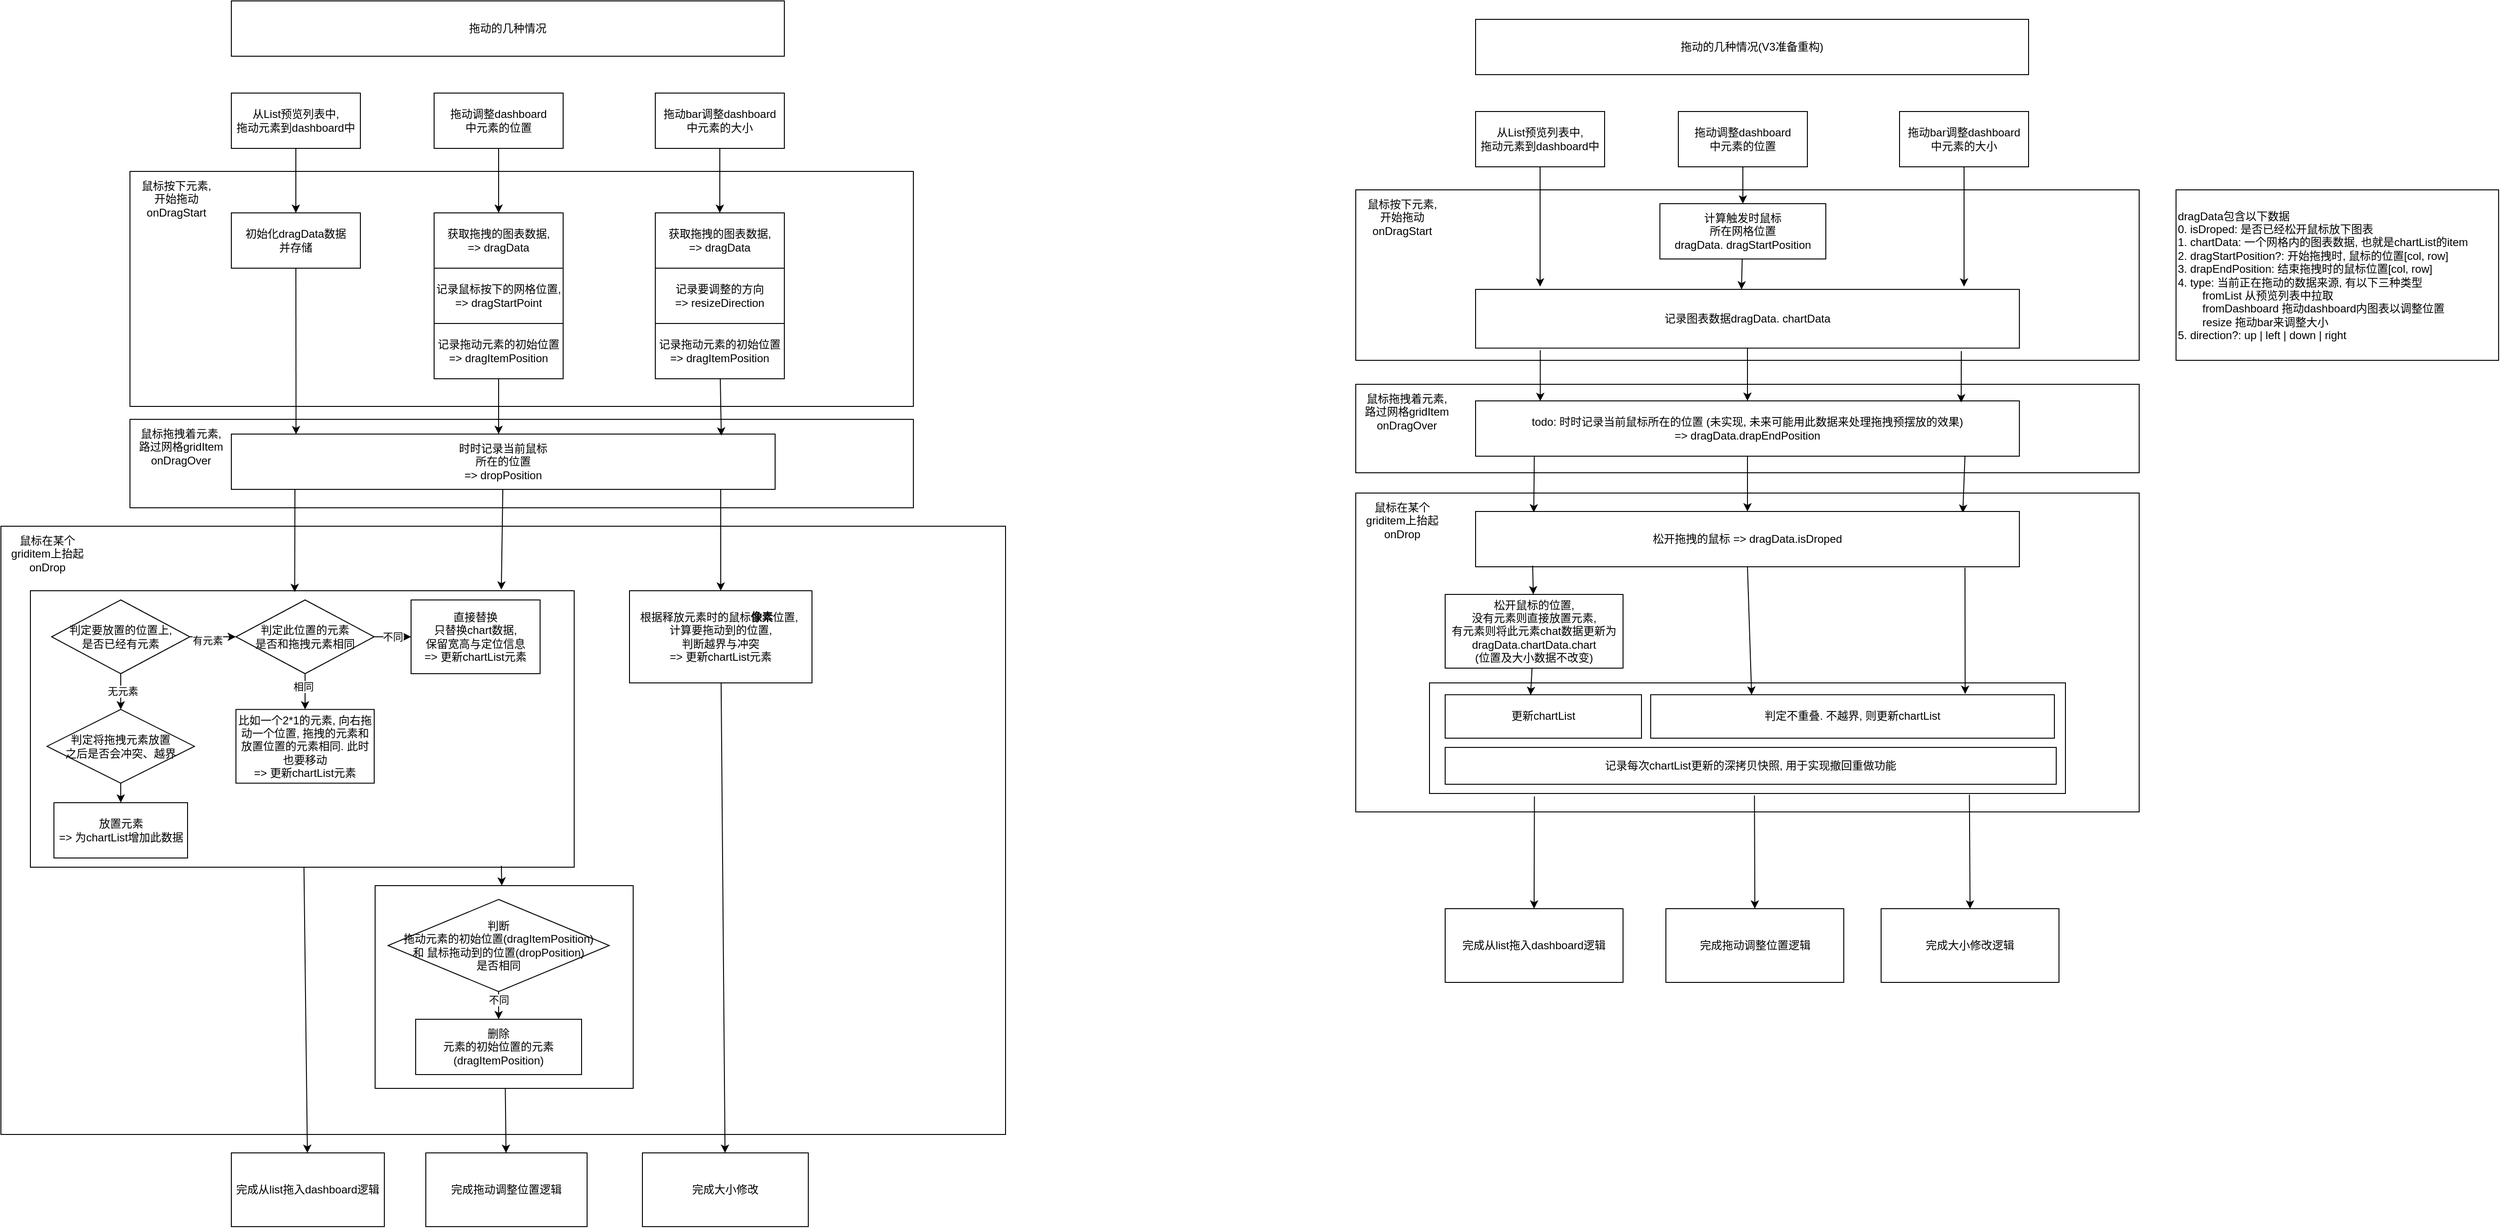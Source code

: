 <mxfile>
    <diagram id="EeSAo4yaw5Sp_afLqSVQ" name="第 1 页">
        <mxGraphModel dx="226" dy="653" grid="1" gridSize="10" guides="1" tooltips="1" connect="1" arrows="1" fold="1" page="1" pageScale="1" pageWidth="827" pageHeight="1169" math="0" shadow="0">
            <root>
                <mxCell id="0"/>
                <mxCell id="1" parent="0"/>
                <mxCell id="36" value="" style="rounded=0;whiteSpace=wrap;html=1;" parent="1" vertex="1">
                    <mxGeometry x="1020" y="810" width="1090" height="660" as="geometry"/>
                </mxCell>
                <mxCell id="90" value="" style="rounded=0;whiteSpace=wrap;html=1;" parent="1" vertex="1">
                    <mxGeometry x="1052" y="880" width="590" height="300" as="geometry"/>
                </mxCell>
                <mxCell id="5" value="拖动的几种情况" style="rounded=0;whiteSpace=wrap;html=1;" parent="1" vertex="1">
                    <mxGeometry x="1270" y="240" width="600" height="60" as="geometry"/>
                </mxCell>
                <mxCell id="6" value="从List预览列表中,&lt;br&gt;拖动元素到dashboard中" style="rounded=0;whiteSpace=wrap;html=1;" parent="1" vertex="1">
                    <mxGeometry x="1270" y="340" width="140" height="60" as="geometry"/>
                </mxCell>
                <mxCell id="7" value="拖动调整dashboard&lt;br&gt;中元素的位置" style="rounded=0;whiteSpace=wrap;html=1;" parent="1" vertex="1">
                    <mxGeometry x="1490" y="340" width="140" height="60" as="geometry"/>
                </mxCell>
                <mxCell id="8" value="&lt;div&gt;拖动bar调整dashboard&lt;/div&gt;&lt;div&gt;中元素的大小&lt;/div&gt;" style="rounded=0;whiteSpace=wrap;html=1;" parent="1" vertex="1">
                    <mxGeometry x="1730" y="340" width="140" height="60" as="geometry"/>
                </mxCell>
                <mxCell id="11" value="" style="rounded=0;whiteSpace=wrap;html=1;" parent="1" vertex="1">
                    <mxGeometry x="1160" y="425" width="850" height="255" as="geometry"/>
                </mxCell>
                <mxCell id="12" value="鼠标按下元素,&lt;br&gt;开始拖动&lt;br&gt;onDragStart" style="text;html=1;align=center;verticalAlign=middle;resizable=0;points=[];autosize=1;strokeColor=none;fillColor=none;" parent="1" vertex="1">
                    <mxGeometry x="1160" y="425" width="100" height="60" as="geometry"/>
                </mxCell>
                <mxCell id="17" value="初始化dragData数据&lt;br&gt;并存储" style="rounded=0;whiteSpace=wrap;html=1;" parent="1" vertex="1">
                    <mxGeometry x="1270" y="470" width="140" height="60" as="geometry"/>
                </mxCell>
                <mxCell id="18" style="edgeStyle=none;html=1;entryX=0.5;entryY=0;entryDx=0;entryDy=0;" parent="1" source="6" target="17" edge="1">
                    <mxGeometry relative="1" as="geometry"/>
                </mxCell>
                <mxCell id="20" value="获取拖拽的图表数据,&lt;br&gt;=&amp;gt; dragData" style="rounded=0;whiteSpace=wrap;html=1;" parent="1" vertex="1">
                    <mxGeometry x="1490" y="470" width="140" height="60" as="geometry"/>
                </mxCell>
                <mxCell id="21" style="edgeStyle=none;html=1;entryX=0.5;entryY=0;entryDx=0;entryDy=0;" parent="1" source="7" target="20" edge="1">
                    <mxGeometry relative="1" as="geometry"/>
                </mxCell>
                <mxCell id="22" value="记录鼠标按下的网格位置,&lt;br&gt;=&amp;gt; dragStartPoint" style="rounded=0;whiteSpace=wrap;html=1;" parent="1" vertex="1">
                    <mxGeometry x="1490" y="530" width="140" height="60" as="geometry"/>
                </mxCell>
                <mxCell id="24" value="记录要调整的方向&lt;br&gt;=&amp;gt; resizeDirection" style="rounded=0;whiteSpace=wrap;html=1;" parent="1" vertex="1">
                    <mxGeometry x="1730" y="530" width="140" height="60" as="geometry"/>
                </mxCell>
                <mxCell id="26" style="edgeStyle=none;html=1;entryX=0.5;entryY=0;entryDx=0;entryDy=0;" parent="1" source="8" target="29" edge="1">
                    <mxGeometry relative="1" as="geometry"/>
                </mxCell>
                <mxCell id="29" value="获取拖拽的图表数据,&lt;br&gt;=&amp;gt; dragData" style="rounded=0;whiteSpace=wrap;html=1;" parent="1" vertex="1">
                    <mxGeometry x="1730" y="470" width="140" height="60" as="geometry"/>
                </mxCell>
                <mxCell id="30" value="记录拖动元素的初始位置&lt;br&gt;=&amp;gt; dragItemPosition" style="rounded=0;whiteSpace=wrap;html=1;" parent="1" vertex="1">
                    <mxGeometry x="1490" y="590" width="140" height="60" as="geometry"/>
                </mxCell>
                <mxCell id="31" value="记录拖动元素的初始位置&lt;br&gt;=&amp;gt; dragItemPosition" style="rounded=0;whiteSpace=wrap;html=1;" parent="1" vertex="1">
                    <mxGeometry x="1730" y="590" width="140" height="60" as="geometry"/>
                </mxCell>
                <mxCell id="32" value="" style="rounded=0;whiteSpace=wrap;html=1;" parent="1" vertex="1">
                    <mxGeometry x="1160" y="694" width="850" height="96" as="geometry"/>
                </mxCell>
                <mxCell id="33" value="鼠标拖拽着元素,&lt;br&gt;路过网格gridItem&lt;br&gt;onDragOver" style="text;html=1;align=center;verticalAlign=middle;resizable=0;points=[];autosize=1;strokeColor=none;fillColor=none;" parent="1" vertex="1">
                    <mxGeometry x="1160" y="694" width="110" height="60" as="geometry"/>
                </mxCell>
                <mxCell id="35" value="时时记录当前鼠标&lt;br&gt;所在的位置&lt;br&gt;=&amp;gt;&amp;nbsp;dropPosition" style="rounded=0;whiteSpace=wrap;html=1;" parent="1" vertex="1">
                    <mxGeometry x="1270" y="710" width="590" height="60" as="geometry"/>
                </mxCell>
                <mxCell id="37" value="鼠标在某个&lt;br&gt;griditem上抬起&lt;br&gt;onDrop" style="text;html=1;align=center;verticalAlign=middle;resizable=0;points=[];autosize=1;strokeColor=none;fillColor=none;" parent="1" vertex="1">
                    <mxGeometry x="1020" y="810" width="100" height="60" as="geometry"/>
                </mxCell>
                <mxCell id="39" style="edgeStyle=none;html=1;entryX=0.119;entryY=0.003;entryDx=0;entryDy=0;entryPerimeter=0;" parent="1" source="17" target="35" edge="1">
                    <mxGeometry relative="1" as="geometry">
                        <mxPoint x="1338.16" y="826.52" as="targetPoint"/>
                    </mxGeometry>
                </mxCell>
                <mxCell id="41" style="edgeStyle=none;html=1;" parent="1" source="30" edge="1">
                    <mxGeometry relative="1" as="geometry">
                        <mxPoint x="1560" y="710" as="targetPoint"/>
                    </mxGeometry>
                </mxCell>
                <mxCell id="42" style="edgeStyle=none;html=1;entryX=0.901;entryY=0.029;entryDx=0;entryDy=0;entryPerimeter=0;" parent="1" source="31" target="35" edge="1">
                    <mxGeometry relative="1" as="geometry">
                        <mxPoint x="1840" y="828.5" as="targetPoint"/>
                    </mxGeometry>
                </mxCell>
                <mxCell id="45" value="判定要放置的位置上,&lt;br&gt;是否已经有元素" style="rhombus;whiteSpace=wrap;html=1;" parent="1" vertex="1">
                    <mxGeometry x="1075" y="890" width="150" height="80" as="geometry"/>
                </mxCell>
                <mxCell id="52" value="" style="endArrow=classic;html=1;fontFamily=Helvetica;fontSize=11;fontColor=default;align=center;strokeColor=default;" parent="1" source="45" target="64" edge="1">
                    <mxGeometry width="50" height="50" relative="1" as="geometry">
                        <mxPoint x="1205" y="930" as="sourcePoint"/>
                        <mxPoint x="1265" y="930" as="targetPoint"/>
                    </mxGeometry>
                </mxCell>
                <mxCell id="53" value="有元素" style="edgeLabel;html=1;align=center;verticalAlign=middle;resizable=0;points=[];" parent="52" vertex="1" connectable="0">
                    <mxGeometry x="-0.236" y="-3" relative="1" as="geometry">
                        <mxPoint y="1" as="offset"/>
                    </mxGeometry>
                </mxCell>
                <mxCell id="57" value="" style="endArrow=classic;html=1;" parent="1" source="45" target="58" edge="1">
                    <mxGeometry width="50" height="50" relative="1" as="geometry">
                        <mxPoint x="1150" y="1020" as="sourcePoint"/>
                        <mxPoint x="1150" y="1040.711" as="targetPoint"/>
                    </mxGeometry>
                </mxCell>
                <mxCell id="59" value="无元素" style="edgeLabel;html=1;align=center;verticalAlign=middle;resizable=0;points=[];" parent="57" vertex="1" connectable="0">
                    <mxGeometry x="-0.05" y="2" relative="1" as="geometry">
                        <mxPoint as="offset"/>
                    </mxGeometry>
                </mxCell>
                <mxCell id="58" value="判定将拖拽元素放置&lt;br&gt;之后是否会冲突、越界" style="rhombus;whiteSpace=wrap;html=1;fontFamily=Helvetica;fontSize=12;fontColor=default;align=center;strokeColor=default;fillColor=default;" parent="1" vertex="1">
                    <mxGeometry x="1070" y="1008.82" width="160" height="80" as="geometry"/>
                </mxCell>
                <mxCell id="64" value="判定此位置的元素&lt;br&gt;是否和拖拽元素相同" style="rhombus;whiteSpace=wrap;html=1;" parent="1" vertex="1">
                    <mxGeometry x="1275" y="890" width="150" height="80" as="geometry"/>
                </mxCell>
                <mxCell id="65" value="&lt;div&gt;直接替换&lt;/div&gt;&lt;div&gt;只替换chart数据,&lt;/div&gt;&lt;div&gt;保留宽高与定位信息&lt;/div&gt;&lt;div&gt;=&amp;gt; 更新chartList元素&lt;br&gt;&lt;/div&gt;" style="rounded=0;whiteSpace=wrap;html=1;fontFamily=Helvetica;fontSize=12;fontColor=default;align=center;strokeColor=default;fillColor=default;" parent="1" vertex="1">
                    <mxGeometry x="1465" y="890" width="140" height="80" as="geometry"/>
                </mxCell>
                <mxCell id="66" value="不同" style="edgeStyle=none;html=1;" parent="1" source="64" target="65" edge="1">
                    <mxGeometry relative="1" as="geometry"/>
                </mxCell>
                <mxCell id="67" value="比如一个2*1的元素, 向右拖动一个位置, 拖拽的元素和放置位置的元素相同. 此时也要移动&lt;br&gt;=&amp;gt; 更新chartList元素" style="rounded=0;whiteSpace=wrap;html=1;fontFamily=Helvetica;fontSize=12;fontColor=default;align=center;strokeColor=default;fillColor=default;" parent="1" vertex="1">
                    <mxGeometry x="1275" y="1008.82" width="150" height="80" as="geometry"/>
                </mxCell>
                <mxCell id="68" value="" style="edgeStyle=none;html=1;" parent="1" source="64" target="67" edge="1">
                    <mxGeometry relative="1" as="geometry"/>
                </mxCell>
                <mxCell id="69" value="相同" style="edgeLabel;html=1;align=center;verticalAlign=middle;resizable=0;points=[];" parent="68" vertex="1" connectable="0">
                    <mxGeometry x="-0.3" y="-2" relative="1" as="geometry">
                        <mxPoint as="offset"/>
                    </mxGeometry>
                </mxCell>
                <mxCell id="73" value="放置元素&lt;br&gt;=&amp;gt; 为chartList增加此数据" style="rounded=0;whiteSpace=wrap;html=1;" parent="1" vertex="1">
                    <mxGeometry x="1077.5" y="1110" width="145" height="60" as="geometry"/>
                </mxCell>
                <mxCell id="74" value="" style="endArrow=classic;html=1;entryX=0.5;entryY=0;entryDx=0;entryDy=0;" parent="1" source="58" target="73" edge="1">
                    <mxGeometry width="50" height="50" relative="1" as="geometry">
                        <mxPoint x="1150" y="1138.82" as="sourcePoint"/>
                        <mxPoint x="1150" y="1159.531" as="targetPoint"/>
                    </mxGeometry>
                </mxCell>
                <mxCell id="91" value="" style="endArrow=classic;html=1;entryX=0.486;entryY=0.005;entryDx=0;entryDy=0;entryPerimeter=0;" parent="1" target="90" edge="1">
                    <mxGeometry width="50" height="50" relative="1" as="geometry">
                        <mxPoint x="1339" y="770" as="sourcePoint"/>
                        <mxPoint x="1560" y="960.711" as="targetPoint"/>
                    </mxGeometry>
                </mxCell>
                <mxCell id="92" value="" style="endArrow=classic;html=1;entryX=0.866;entryY=-0.004;entryDx=0;entryDy=0;entryPerimeter=0;" parent="1" source="35" target="90" edge="1">
                    <mxGeometry width="50" height="50" relative="1" as="geometry">
                        <mxPoint x="1560" y="940" as="sourcePoint"/>
                        <mxPoint x="1560" y="960.711" as="targetPoint"/>
                    </mxGeometry>
                </mxCell>
                <mxCell id="94" value="" style="endArrow=classic;html=1;exitX=0.866;exitY=0.995;exitDx=0;exitDy=0;exitPerimeter=0;" parent="1" source="90" target="95" edge="1">
                    <mxGeometry width="50" height="50" relative="1" as="geometry">
                        <mxPoint x="1560" y="1190" as="sourcePoint"/>
                        <mxPoint x="1280" y="1261" as="targetPoint"/>
                    </mxGeometry>
                </mxCell>
                <mxCell id="95" value="" style="rounded=0;whiteSpace=wrap;html=1;" parent="1" vertex="1">
                    <mxGeometry x="1426" y="1200" width="280" height="220" as="geometry"/>
                </mxCell>
                <mxCell id="97" value="判断&lt;br style=&quot;border-color: var(--border-color);&quot;&gt;拖动元素的初始位置(dragItemPosition)&lt;br style=&quot;border-color: var(--border-color);&quot;&gt;和&amp;nbsp;鼠标拖动到的位置(dropPosition)&lt;br style=&quot;border-color: var(--border-color);&quot;&gt;是否相同" style="rhombus;whiteSpace=wrap;html=1;" parent="1" vertex="1">
                    <mxGeometry x="1440" y="1215" width="240" height="100" as="geometry"/>
                </mxCell>
                <mxCell id="98" value="删除&lt;br&gt;元素的初始位置的元素(dragItemPosition)" style="rounded=0;whiteSpace=wrap;html=1;" parent="1" vertex="1">
                    <mxGeometry x="1470" y="1345" width="180" height="60" as="geometry"/>
                </mxCell>
                <mxCell id="99" value="" style="edgeStyle=none;html=1;" parent="1" source="97" target="98" edge="1">
                    <mxGeometry relative="1" as="geometry"/>
                </mxCell>
                <mxCell id="100" value="不同" style="edgeLabel;html=1;align=center;verticalAlign=middle;resizable=0;points=[];" parent="99" vertex="1" connectable="0">
                    <mxGeometry x="-0.693" y="4" relative="1" as="geometry">
                        <mxPoint x="-4" y="4" as="offset"/>
                    </mxGeometry>
                </mxCell>
                <mxCell id="101" value="" style="endArrow=classic;html=1;" parent="1" source="90" target="104" edge="1">
                    <mxGeometry width="50" height="50" relative="1" as="geometry">
                        <mxPoint x="1345" y="1200" as="sourcePoint"/>
                        <mxPoint x="1345" y="1220.711" as="targetPoint"/>
                    </mxGeometry>
                </mxCell>
                <mxCell id="104" value="完成从list拖入dashboard逻辑" style="rounded=0;whiteSpace=wrap;html=1;" parent="1" vertex="1">
                    <mxGeometry x="1270" y="1490" width="166" height="80" as="geometry"/>
                </mxCell>
                <mxCell id="105" value="完成拖动调整位置逻辑" style="rounded=0;whiteSpace=wrap;html=1;" parent="1" vertex="1">
                    <mxGeometry x="1481" y="1490" width="175" height="80" as="geometry"/>
                </mxCell>
                <mxCell id="106" value="" style="edgeStyle=none;html=1;" parent="1" source="95" target="105" edge="1">
                    <mxGeometry relative="1" as="geometry"/>
                </mxCell>
                <mxCell id="109" value="根据释放元素时的鼠标&lt;b&gt;像素&lt;/b&gt;位置,&amp;nbsp;&lt;br&gt;计算要拖动到的位置, &lt;br&gt;判断越界与冲突&lt;br&gt;=&amp;gt;&amp;nbsp;更新chartList元素" style="rounded=0;whiteSpace=wrap;html=1;" parent="1" vertex="1">
                    <mxGeometry x="1702" y="880" width="198" height="100" as="geometry"/>
                </mxCell>
                <mxCell id="110" value="" style="endArrow=classic;html=1;entryX=0.5;entryY=0;entryDx=0;entryDy=0;exitX=0.9;exitY=1;exitDx=0;exitDy=0;exitPerimeter=0;" parent="1" source="35" target="109" edge="1">
                    <mxGeometry width="50" height="50" relative="1" as="geometry">
                        <mxPoint x="1840" y="870" as="sourcePoint"/>
                        <mxPoint x="1860" y="840" as="targetPoint"/>
                    </mxGeometry>
                </mxCell>
                <mxCell id="114" value="完成大小修改" style="rounded=0;whiteSpace=wrap;html=1;" parent="1" vertex="1">
                    <mxGeometry x="1716" y="1490" width="180" height="80" as="geometry"/>
                </mxCell>
                <mxCell id="115" value="" style="edgeStyle=none;html=1;" parent="1" source="109" target="114" edge="1">
                    <mxGeometry relative="1" as="geometry"/>
                </mxCell>
                <mxCell id="116" value="" style="rounded=0;whiteSpace=wrap;html=1;" parent="1" vertex="1">
                    <mxGeometry x="2490" y="774" width="850" height="346" as="geometry"/>
                </mxCell>
                <mxCell id="118" value="拖动的几种情况(V3准备重构)" style="rounded=0;whiteSpace=wrap;html=1;" parent="1" vertex="1">
                    <mxGeometry x="2620" y="260" width="600" height="60" as="geometry"/>
                </mxCell>
                <mxCell id="119" value="从List预览列表中,&lt;br&gt;拖动元素到dashboard中" style="rounded=0;whiteSpace=wrap;html=1;" parent="1" vertex="1">
                    <mxGeometry x="2620" y="360" width="140" height="60" as="geometry"/>
                </mxCell>
                <mxCell id="120" value="拖动调整dashboard&lt;br&gt;中元素的位置" style="rounded=0;whiteSpace=wrap;html=1;" parent="1" vertex="1">
                    <mxGeometry x="2840" y="360" width="140" height="60" as="geometry"/>
                </mxCell>
                <mxCell id="121" value="&lt;div&gt;拖动bar调整dashboard&lt;/div&gt;&lt;div&gt;中元素的大小&lt;/div&gt;" style="rounded=0;whiteSpace=wrap;html=1;" parent="1" vertex="1">
                    <mxGeometry x="3080" y="360" width="140" height="60" as="geometry"/>
                </mxCell>
                <mxCell id="122" value="" style="rounded=0;whiteSpace=wrap;html=1;" parent="1" vertex="1">
                    <mxGeometry x="2490" y="445" width="850" height="185" as="geometry"/>
                </mxCell>
                <mxCell id="123" value="鼠标按下元素,&lt;br&gt;开始拖动&lt;br&gt;onDragStart" style="text;html=1;align=center;verticalAlign=middle;resizable=0;points=[];autosize=1;strokeColor=none;fillColor=none;" parent="1" vertex="1">
                    <mxGeometry x="2490" y="445" width="100" height="60" as="geometry"/>
                </mxCell>
                <mxCell id="124" value="记录图表数据dragData.&lt;span style=&quot;text-align: left;&quot;&gt;&amp;nbsp;chartData&lt;/span&gt;" style="rounded=0;whiteSpace=wrap;html=1;" parent="1" vertex="1">
                    <mxGeometry x="2620" y="553" width="590" height="63.75" as="geometry"/>
                </mxCell>
                <mxCell id="125" style="edgeStyle=none;html=1;" parent="1" source="119" edge="1">
                    <mxGeometry relative="1" as="geometry">
                        <mxPoint x="2690" y="550" as="targetPoint"/>
                    </mxGeometry>
                </mxCell>
                <mxCell id="127" style="edgeStyle=none;html=1;entryX=0.5;entryY=0;entryDx=0;entryDy=0;" parent="1" source="120" target="172" edge="1">
                    <mxGeometry relative="1" as="geometry">
                        <mxPoint x="2910" y="490" as="targetPoint"/>
                    </mxGeometry>
                </mxCell>
                <mxCell id="130" style="edgeStyle=none;html=1;" parent="1" source="121" edge="1">
                    <mxGeometry relative="1" as="geometry">
                        <mxPoint x="3150" y="550" as="targetPoint"/>
                    </mxGeometry>
                </mxCell>
                <mxCell id="134" value="" style="rounded=0;whiteSpace=wrap;html=1;" parent="1" vertex="1">
                    <mxGeometry x="2490" y="656" width="850" height="96" as="geometry"/>
                </mxCell>
                <mxCell id="135" value="鼠标拖拽着元素,&lt;br&gt;路过网格gridItem&lt;br&gt;onDragOver" style="text;html=1;align=center;verticalAlign=middle;resizable=0;points=[];autosize=1;strokeColor=none;fillColor=none;" parent="1" vertex="1">
                    <mxGeometry x="2490" y="656" width="110" height="60" as="geometry"/>
                </mxCell>
                <mxCell id="176" style="edgeStyle=none;html=1;entryX=0.107;entryY=0.017;entryDx=0;entryDy=0;entryPerimeter=0;exitX=0.108;exitY=1.01;exitDx=0;exitDy=0;exitPerimeter=0;" parent="1" source="136" target="175" edge="1">
                    <mxGeometry relative="1" as="geometry"/>
                </mxCell>
                <mxCell id="136" value="todo: 时时记录当前鼠标所在的位置 (未实现, 未来可能用此数据来处理拖拽预摆放的效果)&lt;br&gt;=&amp;gt; dragData.drapEndPosition" style="rounded=0;whiteSpace=wrap;html=1;" parent="1" vertex="1">
                    <mxGeometry x="2620" y="674" width="590" height="60" as="geometry"/>
                </mxCell>
                <mxCell id="137" value="鼠标在某个&lt;br&gt;griditem上抬起&lt;br&gt;onDrop" style="text;html=1;align=center;verticalAlign=middle;resizable=0;points=[];autosize=1;strokeColor=none;fillColor=none;" parent="1" vertex="1">
                    <mxGeometry x="2490" y="774" width="100" height="60" as="geometry"/>
                </mxCell>
                <mxCell id="138" style="edgeStyle=none;html=1;entryX=0.119;entryY=0.003;entryDx=0;entryDy=0;entryPerimeter=0;exitX=0.119;exitY=1.035;exitDx=0;exitDy=0;exitPerimeter=0;" parent="1" source="124" target="136" edge="1">
                    <mxGeometry relative="1" as="geometry">
                        <mxPoint x="2688.16" y="846.52" as="targetPoint"/>
                    </mxGeometry>
                </mxCell>
                <mxCell id="139" style="edgeStyle=none;html=1;exitX=0.5;exitY=1;exitDx=0;exitDy=0;" parent="1" source="124" target="136" edge="1">
                    <mxGeometry relative="1" as="geometry">
                        <mxPoint x="2910" y="730" as="targetPoint"/>
                        <mxPoint x="2910" y="670" as="sourcePoint"/>
                    </mxGeometry>
                </mxCell>
                <mxCell id="140" style="edgeStyle=none;html=1;entryX=0.893;entryY=0.029;entryDx=0;entryDy=0;entryPerimeter=0;" parent="1" target="136" edge="1">
                    <mxGeometry relative="1" as="geometry">
                        <mxPoint x="3190" y="848.5" as="targetPoint"/>
                        <mxPoint x="3147" y="620" as="sourcePoint"/>
                    </mxGeometry>
                </mxCell>
                <mxCell id="156" value="" style="endArrow=classic;html=1;entryX=0.5;entryY=0;entryDx=0;entryDy=0;" parent="1" source="136" target="175" edge="1">
                    <mxGeometry width="50" height="50" relative="1" as="geometry">
                        <mxPoint x="2910" y="852" as="sourcePoint"/>
                        <mxPoint x="2918.5" y="752" as="targetPoint"/>
                    </mxGeometry>
                </mxCell>
                <mxCell id="168" value="" style="endArrow=classic;html=1;entryX=0.896;entryY=0.025;entryDx=0;entryDy=0;exitX=0.9;exitY=1;exitDx=0;exitDy=0;exitPerimeter=0;entryPerimeter=0;" parent="1" source="136" target="175" edge="1">
                    <mxGeometry width="50" height="50" relative="1" as="geometry">
                        <mxPoint x="3190" y="782" as="sourcePoint"/>
                        <mxPoint x="3151.55" y="750.86" as="targetPoint"/>
                    </mxGeometry>
                </mxCell>
                <mxCell id="171" value="&lt;div style=&quot;&quot;&gt;&lt;span style=&quot;background-color: initial;&quot;&gt;dragData包含以下数据&lt;/span&gt;&lt;/div&gt;&lt;div style=&quot;&quot;&gt;&lt;span style=&quot;background-color: initial;&quot;&gt;0. isDroped: 是否已经松开鼠标放下图表&lt;/span&gt;&lt;span style=&quot;background-color: initial;&quot;&gt;&amp;nbsp;&lt;/span&gt;&lt;/div&gt;&lt;div style=&quot;&quot;&gt;&lt;span style=&quot;background-color: initial;&quot;&gt;1. chartData: 一个网格内的图表数据,&amp;nbsp;&lt;/span&gt;&lt;span style=&quot;background-color: initial;&quot;&gt;也就是chartList的item&lt;/span&gt;&lt;/div&gt;&lt;div style=&quot;&quot;&gt;&lt;span style=&quot;background-color: initial;&quot;&gt;2. dragStartPosition?: 开始拖拽时, 鼠标的位置[col, row]&lt;/span&gt;&lt;/div&gt;&lt;span style=&quot;border-color: var(--border-color);&quot;&gt;3. drapEndPosition: 结束拖拽时的鼠标位置&lt;/span&gt;[col, row]&lt;br&gt;&lt;div style=&quot;&quot;&gt;&lt;span style=&quot;background-color: initial;&quot;&gt;4. type: 当前正在拖动的数据来源, 有以下三种类型&lt;/span&gt;&lt;/div&gt;&lt;div style=&quot;&quot;&gt;&lt;span style=&quot;background-color: initial;&quot;&gt;&lt;span style=&quot;&quot;&gt;&#9;&lt;/span&gt;&lt;span style=&quot;&quot;&gt;&#9;&lt;/span&gt;&lt;span style=&quot;&quot;&gt;&#9;&lt;/span&gt;&lt;span style=&quot;white-space: pre;&quot;&gt;&#9;&lt;/span&gt;fromList 从预览列表中拉取&lt;/span&gt;&lt;/div&gt;&lt;span style=&quot;&quot;&gt;&lt;span style=&quot;&quot;&gt;&#9;&lt;span style=&quot;&quot;&gt;&#9;&lt;/span&gt;&lt;/span&gt;&lt;span style=&quot;&quot;&gt;&#9;&lt;/span&gt;&lt;span style=&quot;&quot;&gt;&#9;&lt;/span&gt;&lt;span style=&quot;&quot;&gt;&#9;&lt;/span&gt;&lt;span style=&quot;&quot;&gt;&#9;&lt;/span&gt;&lt;span style=&quot;white-space: pre;&quot;&gt;&#9;&lt;/span&gt;fromDashboard 拖动dashboard内图表以调整位置&lt;br&gt;&lt;span style=&quot;&quot;&gt;&#9;&lt;/span&gt;&lt;span style=&quot;&quot;&gt;&#9;&lt;/span&gt;&lt;/span&gt;&lt;span style=&quot;&quot;&gt;&#9;&lt;/span&gt;&lt;span style=&quot;&quot;&gt;&#9;&lt;/span&gt;&lt;span style=&quot;&quot;&gt;&#9;&lt;/span&gt;&lt;span style=&quot;&quot;&gt;&#9;&lt;/span&gt;&lt;span style=&quot;white-space: pre;&quot;&gt;&#9;&lt;/span&gt;resize 拖动bar来调整大小&lt;br&gt;&lt;span style=&quot;&quot;&gt;5. direction?: up | left | down | right&amp;nbsp;&lt;br&gt;&lt;/span&gt;" style="rounded=0;whiteSpace=wrap;html=1;align=left;" parent="1" vertex="1">
                    <mxGeometry x="3380" y="445" width="350" height="185" as="geometry"/>
                </mxCell>
                <mxCell id="174" style="edgeStyle=none;html=1;entryX=0.489;entryY=0.002;entryDx=0;entryDy=0;entryPerimeter=0;" parent="1" source="172" target="124" edge="1">
                    <mxGeometry relative="1" as="geometry"/>
                </mxCell>
                <mxCell id="172" value="计算触发时鼠标&lt;br&gt;所在网格位置&lt;br&gt;dragData.&lt;span style=&quot;text-align: left;&quot;&gt;&amp;nbsp;dragStartPosition&lt;/span&gt;" style="rounded=0;whiteSpace=wrap;html=1;" parent="1" vertex="1">
                    <mxGeometry x="2820" y="460" width="180" height="60" as="geometry"/>
                </mxCell>
                <mxCell id="175" value="松开拖拽的鼠标 =&amp;gt; dragData.&lt;span style=&quot;text-align: left;&quot;&gt;isDroped&lt;/span&gt;" style="rounded=0;whiteSpace=wrap;html=1;" parent="1" vertex="1">
                    <mxGeometry x="2620" y="794" width="590" height="60" as="geometry"/>
                </mxCell>
                <mxCell id="182" value="" style="endArrow=classic;html=1;exitX=0.105;exitY=0.98;exitDx=0;exitDy=0;exitPerimeter=0;" parent="1" source="175" target="187" edge="1">
                    <mxGeometry width="50" height="50" relative="1" as="geometry">
                        <mxPoint x="2560" y="964" as="sourcePoint"/>
                        <mxPoint x="2683.329" y="905.084" as="targetPoint"/>
                    </mxGeometry>
                </mxCell>
                <mxCell id="187" value="松开鼠标的位置,&lt;br&gt;没有元素则直接放置元素,&lt;br&gt;有元素则将此元素chat数据更新为&lt;span style=&quot;text-align: left;&quot;&gt;dragData.&lt;/span&gt;&lt;span style=&quot;text-align: left;&quot;&gt;chartData.chart&lt;br&gt;(位置及大小数据不改变)&lt;br&gt;&lt;/span&gt;" style="rounded=0;whiteSpace=wrap;html=1;" parent="1" vertex="1">
                    <mxGeometry x="2587" y="884" width="193" height="80" as="geometry"/>
                </mxCell>
                <mxCell id="195" style="edgeStyle=none;html=1;entryX=0.5;entryY=0;entryDx=0;entryDy=0;" parent="1" edge="1">
                    <mxGeometry relative="1" as="geometry">
                        <mxPoint x="2920" y="1028.82" as="targetPoint"/>
                    </mxGeometry>
                </mxCell>
                <mxCell id="196" value="是" style="edgeLabel;html=1;align=center;verticalAlign=middle;resizable=0;points=[];" parent="195" vertex="1" connectable="0">
                    <mxGeometry x="-0.016" y="1" relative="1" as="geometry">
                        <mxPoint x="-1" y="-4" as="offset"/>
                    </mxGeometry>
                </mxCell>
                <mxCell id="199" value="" style="edgeStyle=none;html=1;" parent="1" edge="1">
                    <mxGeometry relative="1" as="geometry">
                        <mxPoint x="3007" y="940" as="sourcePoint"/>
                    </mxGeometry>
                </mxCell>
                <mxCell id="220" value="完成从list拖入dashboard逻辑&lt;span style=&quot;text-align: left;&quot;&gt;&lt;br&gt;&lt;/span&gt;" style="rounded=0;whiteSpace=wrap;html=1;" parent="1" vertex="1">
                    <mxGeometry x="2587" y="1225" width="193" height="80" as="geometry"/>
                </mxCell>
                <mxCell id="222" value="完成拖动调整位置逻辑&lt;span style=&quot;text-align: left;&quot;&gt;&lt;br&gt;&lt;/span&gt;" style="rounded=0;whiteSpace=wrap;html=1;" parent="1" vertex="1">
                    <mxGeometry x="2826.5" y="1225" width="193" height="80" as="geometry"/>
                </mxCell>
                <mxCell id="224" value="完成大小修改逻辑" style="rounded=0;whiteSpace=wrap;html=1;" parent="1" vertex="1">
                    <mxGeometry x="3060" y="1225" width="193" height="80" as="geometry"/>
                </mxCell>
                <mxCell id="230" value="" style="rounded=0;whiteSpace=wrap;html=1;" vertex="1" parent="1">
                    <mxGeometry x="2570" y="980" width="690" height="120" as="geometry"/>
                </mxCell>
                <mxCell id="227" value="&lt;span style=&quot;text-align: left;&quot;&gt;更新chartList&lt;br&gt;&lt;/span&gt;" style="rounded=0;whiteSpace=wrap;html=1;" parent="1" vertex="1">
                    <mxGeometry x="2587" y="992.82" width="213" height="47.18" as="geometry"/>
                </mxCell>
                <mxCell id="216" value="&lt;span style=&quot;text-align: left;&quot;&gt;判定不重叠. 不越界, 则更新&lt;/span&gt;&lt;span style=&quot;text-align: left;&quot;&gt;chartList&lt;/span&gt;&lt;span style=&quot;text-align: left;&quot;&gt;&lt;br&gt;&lt;/span&gt;" style="rounded=0;whiteSpace=wrap;html=1;" parent="1" vertex="1">
                    <mxGeometry x="2810" y="992.82" width="438" height="47.18" as="geometry"/>
                </mxCell>
                <mxCell id="225" value="" style="endArrow=classic;html=1;entryX=0.5;entryY=0;entryDx=0;entryDy=0;exitX=0.849;exitY=1.01;exitDx=0;exitDy=0;exitPerimeter=0;" parent="1" source="230" target="224" edge="1">
                    <mxGeometry width="50" height="50" relative="1" as="geometry">
                        <mxPoint x="3140" y="1084" as="sourcePoint"/>
                        <mxPoint x="3203.5" y="1124" as="targetPoint"/>
                    </mxGeometry>
                </mxCell>
                <mxCell id="223" value="" style="endArrow=classic;html=1;exitX=0.511;exitY=1.018;exitDx=0;exitDy=0;exitPerimeter=0;entryX=0.5;entryY=0;entryDx=0;entryDy=0;" parent="1" source="230" target="222" edge="1">
                    <mxGeometry width="50" height="50" relative="1" as="geometry">
                        <mxPoint x="2920" y="1174" as="sourcePoint"/>
                        <mxPoint x="2970" y="1124" as="targetPoint"/>
                    </mxGeometry>
                </mxCell>
                <mxCell id="221" style="edgeStyle=none;html=1;entryX=0.5;entryY=0;entryDx=0;entryDy=0;exitX=0.165;exitY=1.027;exitDx=0;exitDy=0;exitPerimeter=0;" parent="1" source="230" target="220" edge="1">
                    <mxGeometry relative="1" as="geometry"/>
                </mxCell>
                <mxCell id="229" style="edgeStyle=none;html=1;entryX=0.435;entryY=0.008;entryDx=0;entryDy=0;entryPerimeter=0;" parent="1" source="187" target="227" edge="1">
                    <mxGeometry relative="1" as="geometry"/>
                </mxCell>
                <mxCell id="192" value="" style="endArrow=classic;html=1;exitX=0.5;exitY=1;exitDx=0;exitDy=0;entryX=0.25;entryY=0;entryDx=0;entryDy=0;" parent="1" source="175" target="216" edge="1">
                    <mxGeometry width="50" height="50" relative="1" as="geometry">
                        <mxPoint x="2695.45" y="862.8" as="sourcePoint"/>
                        <mxPoint x="2913.675" y="882.4" as="targetPoint"/>
                    </mxGeometry>
                </mxCell>
                <mxCell id="214" value="" style="endArrow=classic;html=1;exitX=0.9;exitY=1.017;exitDx=0;exitDy=0;exitPerimeter=0;entryX=0.779;entryY=-0.017;entryDx=0;entryDy=0;entryPerimeter=0;" parent="1" source="175" edge="1" target="216">
                    <mxGeometry width="50" height="50" relative="1" as="geometry">
                        <mxPoint x="3150" y="854" as="sourcePoint"/>
                        <mxPoint x="3150" y="884" as="targetPoint"/>
                    </mxGeometry>
                </mxCell>
                <mxCell id="231" value="记录每次chartList更新的深拷贝快照, 用于实现撤回重做功能" style="rounded=0;whiteSpace=wrap;html=1;" vertex="1" parent="1">
                    <mxGeometry x="2587" y="1050" width="663" height="40" as="geometry"/>
                </mxCell>
            </root>
        </mxGraphModel>
    </diagram>
</mxfile>
